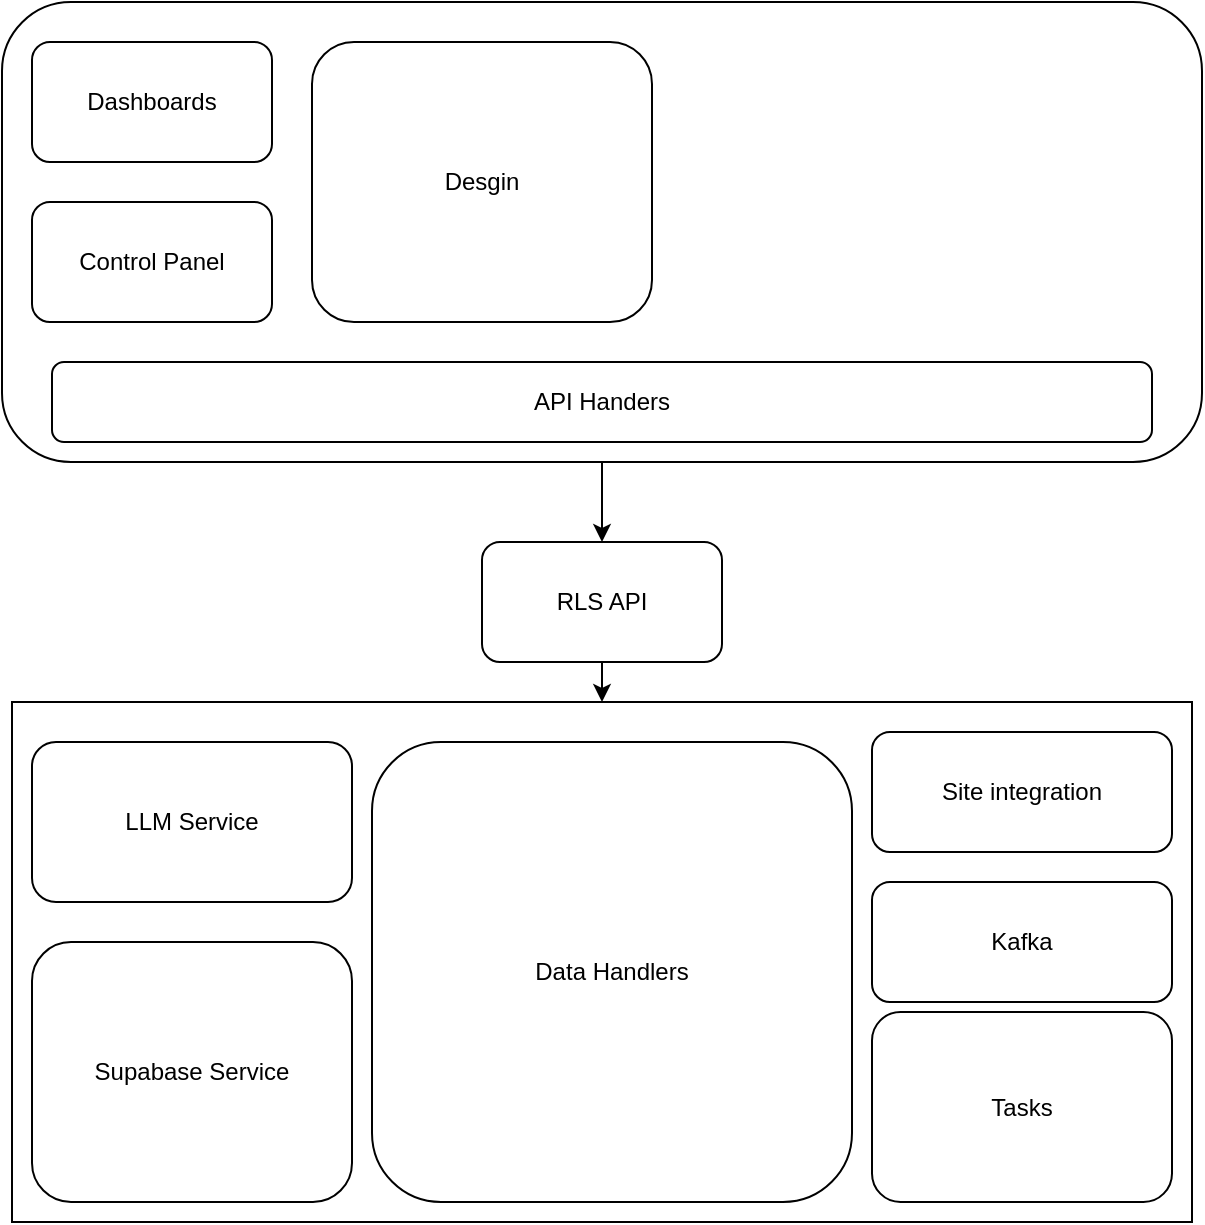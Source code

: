 <mxfile>
    <diagram id="BJESV20tftl_2yA3tFgD" name="Page-1">
        <mxGraphModel dx="1185" dy="1195" grid="1" gridSize="10" guides="1" tooltips="1" connect="1" arrows="1" fold="1" page="0" pageScale="1" pageWidth="850" pageHeight="1100" background="none" math="0" shadow="0">
            <root>
                <mxCell id="0"/>
                <mxCell id="1" parent="0"/>
                <mxCell id="2" value="" style="rounded=0;whiteSpace=wrap;html=1;" vertex="1" parent="1">
                    <mxGeometry x="130" y="170" width="590" height="260" as="geometry"/>
                </mxCell>
                <mxCell id="4" style="edgeStyle=none;html=1;exitX=0.5;exitY=1;exitDx=0;exitDy=0;entryX=0.5;entryY=0;entryDx=0;entryDy=0;" edge="1" parent="1" source="3" target="2">
                    <mxGeometry relative="1" as="geometry"/>
                </mxCell>
                <mxCell id="3" value="RLS API" style="rounded=1;whiteSpace=wrap;html=1;" vertex="1" parent="1">
                    <mxGeometry x="365" y="90" width="120" height="60" as="geometry"/>
                </mxCell>
                <mxCell id="5" value="LLM Service" style="rounded=1;whiteSpace=wrap;html=1;" vertex="1" parent="1">
                    <mxGeometry x="140" y="190" width="160" height="80" as="geometry"/>
                </mxCell>
                <mxCell id="6" value="Supabase Service" style="rounded=1;whiteSpace=wrap;html=1;" vertex="1" parent="1">
                    <mxGeometry x="140" y="290" width="160" height="130" as="geometry"/>
                </mxCell>
                <mxCell id="7" value="Data Handlers" style="rounded=1;whiteSpace=wrap;html=1;" vertex="1" parent="1">
                    <mxGeometry x="310" y="190" width="240" height="230" as="geometry"/>
                </mxCell>
                <mxCell id="8" value="Site integration" style="rounded=1;whiteSpace=wrap;html=1;" vertex="1" parent="1">
                    <mxGeometry x="560" y="185" width="150" height="60" as="geometry"/>
                </mxCell>
                <mxCell id="9" value="Kafka" style="rounded=1;whiteSpace=wrap;html=1;" vertex="1" parent="1">
                    <mxGeometry x="560" y="260" width="150" height="60" as="geometry"/>
                </mxCell>
                <mxCell id="10" value="Tasks" style="rounded=1;whiteSpace=wrap;html=1;" vertex="1" parent="1">
                    <mxGeometry x="560" y="325" width="150" height="95" as="geometry"/>
                </mxCell>
                <mxCell id="12" style="edgeStyle=none;html=1;exitX=0.5;exitY=1;exitDx=0;exitDy=0;entryX=0.5;entryY=0;entryDx=0;entryDy=0;" edge="1" parent="1" source="11" target="3">
                    <mxGeometry relative="1" as="geometry"/>
                </mxCell>
                <mxCell id="11" value="" style="rounded=1;whiteSpace=wrap;html=1;" vertex="1" parent="1">
                    <mxGeometry x="125" y="-180" width="600" height="230" as="geometry"/>
                </mxCell>
                <mxCell id="13" value="Dashboards" style="rounded=1;whiteSpace=wrap;html=1;" vertex="1" parent="1">
                    <mxGeometry x="140" y="-160" width="120" height="60" as="geometry"/>
                </mxCell>
                <mxCell id="14" value="Control Panel" style="rounded=1;whiteSpace=wrap;html=1;" vertex="1" parent="1">
                    <mxGeometry x="140" y="-80" width="120" height="60" as="geometry"/>
                </mxCell>
                <mxCell id="15" value="Desgin" style="rounded=1;whiteSpace=wrap;html=1;" vertex="1" parent="1">
                    <mxGeometry x="280" y="-160" width="170" height="140" as="geometry"/>
                </mxCell>
                <mxCell id="16" value="&lt;span style=&quot;color: rgb(0, 0, 0);&quot;&gt;API Handers&lt;/span&gt;" style="rounded=1;whiteSpace=wrap;html=1;" vertex="1" parent="1">
                    <mxGeometry x="150" width="550" height="40" as="geometry"/>
                </mxCell>
            </root>
        </mxGraphModel>
    </diagram>
</mxfile>